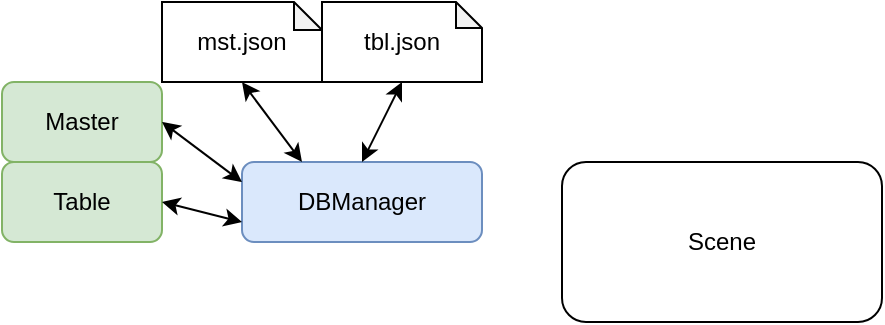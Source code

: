 <mxfile version="24.8.0">
  <diagram name="ページ1" id="SUOkfz0gY1aKijLZoOR0">
    <mxGraphModel dx="724" dy="324" grid="1" gridSize="10" guides="1" tooltips="1" connect="1" arrows="1" fold="1" page="1" pageScale="1" pageWidth="827" pageHeight="1169" math="0" shadow="0">
      <root>
        <mxCell id="0" />
        <mxCell id="1" parent="0" />
        <mxCell id="x1zflRXbslQT5myCvvpj-1" value="Scene" style="rounded=1;whiteSpace=wrap;html=1;" vertex="1" parent="1">
          <mxGeometry x="320" y="80" width="160" height="80" as="geometry" />
        </mxCell>
        <mxCell id="x1zflRXbslQT5myCvvpj-2" value="DBManager" style="rounded=1;whiteSpace=wrap;html=1;fillColor=#dae8fc;strokeColor=#6c8ebf;" vertex="1" parent="1">
          <mxGeometry x="160" y="80" width="120" height="40" as="geometry" />
        </mxCell>
        <mxCell id="x1zflRXbslQT5myCvvpj-3" value="Master" style="rounded=1;whiteSpace=wrap;html=1;fillColor=#d5e8d4;strokeColor=#82b366;" vertex="1" parent="1">
          <mxGeometry x="40" y="40" width="80" height="40" as="geometry" />
        </mxCell>
        <mxCell id="x1zflRXbslQT5myCvvpj-4" value="Table" style="rounded=1;whiteSpace=wrap;html=1;fillColor=#d5e8d4;strokeColor=#82b366;" vertex="1" parent="1">
          <mxGeometry x="40" y="80" width="80" height="40" as="geometry" />
        </mxCell>
        <mxCell id="x1zflRXbslQT5myCvvpj-5" value="" style="endArrow=classic;startArrow=classic;html=1;rounded=0;entryX=1;entryY=0.5;entryDx=0;entryDy=0;" edge="1" parent="1" target="x1zflRXbslQT5myCvvpj-3">
          <mxGeometry width="50" height="50" relative="1" as="geometry">
            <mxPoint x="160" y="90" as="sourcePoint" />
            <mxPoint x="420" y="120" as="targetPoint" />
          </mxGeometry>
        </mxCell>
        <mxCell id="x1zflRXbslQT5myCvvpj-8" value="" style="endArrow=classic;startArrow=classic;html=1;rounded=0;entryX=1;entryY=0.5;entryDx=0;entryDy=0;" edge="1" parent="1" target="x1zflRXbslQT5myCvvpj-4">
          <mxGeometry width="50" height="50" relative="1" as="geometry">
            <mxPoint x="160" y="110" as="sourcePoint" />
            <mxPoint x="160" y="41.24" as="targetPoint" />
          </mxGeometry>
        </mxCell>
        <mxCell id="x1zflRXbslQT5myCvvpj-22" value="mst.json" style="shape=note;whiteSpace=wrap;html=1;backgroundOutline=1;darkOpacity=0.05;size=14;" vertex="1" parent="1">
          <mxGeometry x="120" width="80" height="40" as="geometry" />
        </mxCell>
        <mxCell id="x1zflRXbslQT5myCvvpj-23" value="tbl.json" style="shape=note;whiteSpace=wrap;html=1;backgroundOutline=1;darkOpacity=0.05;size=13;" vertex="1" parent="1">
          <mxGeometry x="200" width="80" height="40" as="geometry" />
        </mxCell>
        <mxCell id="x1zflRXbslQT5myCvvpj-25" value="" style="endArrow=classic;startArrow=classic;html=1;rounded=0;entryX=0.25;entryY=0;entryDx=0;entryDy=0;exitX=0.5;exitY=1;exitDx=0;exitDy=0;exitPerimeter=0;" edge="1" parent="1" source="x1zflRXbslQT5myCvvpj-22" target="x1zflRXbslQT5myCvvpj-2">
          <mxGeometry width="50" height="50" relative="1" as="geometry">
            <mxPoint x="170" y="60" as="sourcePoint" />
            <mxPoint x="420" y="120" as="targetPoint" />
          </mxGeometry>
        </mxCell>
        <mxCell id="x1zflRXbslQT5myCvvpj-26" value="" style="endArrow=classic;startArrow=classic;html=1;rounded=0;exitX=0.5;exitY=1;exitDx=0;exitDy=0;exitPerimeter=0;entryX=0.5;entryY=0;entryDx=0;entryDy=0;" edge="1" parent="1" source="x1zflRXbslQT5myCvvpj-23" target="x1zflRXbslQT5myCvvpj-2">
          <mxGeometry width="50" height="50" relative="1" as="geometry">
            <mxPoint x="110" y="160" as="sourcePoint" />
            <mxPoint x="300" y="90" as="targetPoint" />
          </mxGeometry>
        </mxCell>
      </root>
    </mxGraphModel>
  </diagram>
</mxfile>
